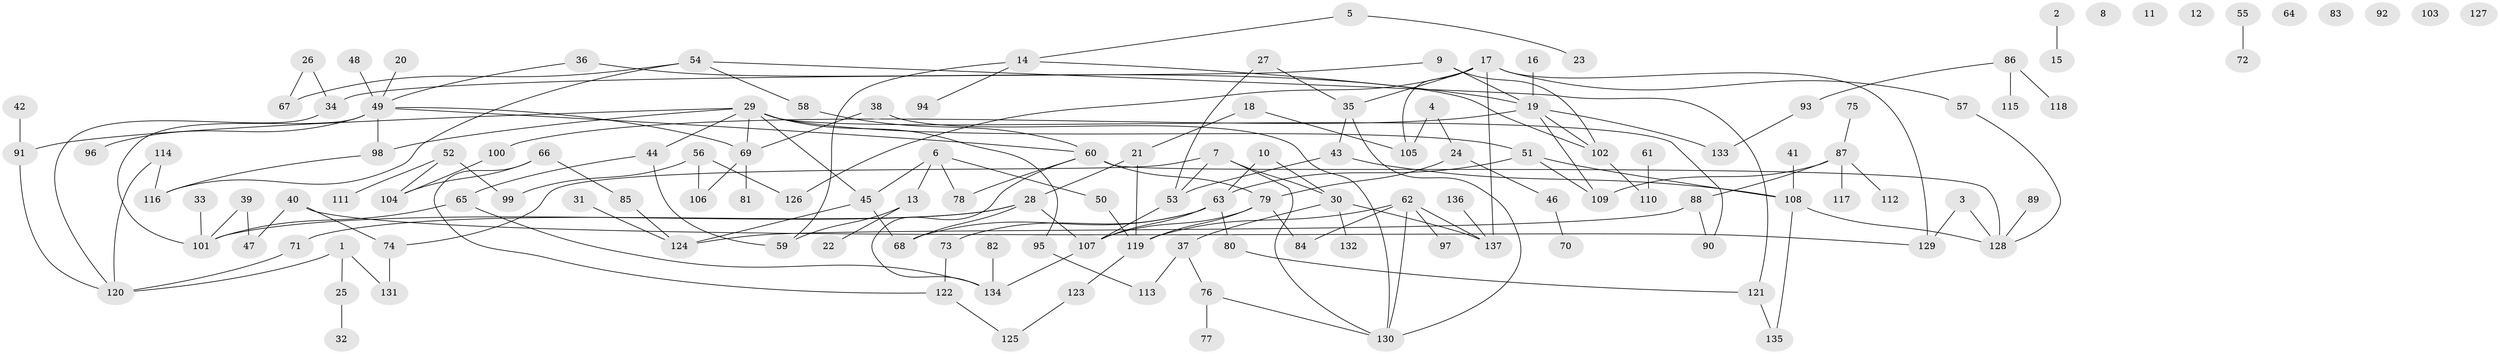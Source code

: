 // Generated by graph-tools (version 1.1) at 2025/49/03/09/25 03:49:05]
// undirected, 137 vertices, 174 edges
graph export_dot {
graph [start="1"]
  node [color=gray90,style=filled];
  1;
  2;
  3;
  4;
  5;
  6;
  7;
  8;
  9;
  10;
  11;
  12;
  13;
  14;
  15;
  16;
  17;
  18;
  19;
  20;
  21;
  22;
  23;
  24;
  25;
  26;
  27;
  28;
  29;
  30;
  31;
  32;
  33;
  34;
  35;
  36;
  37;
  38;
  39;
  40;
  41;
  42;
  43;
  44;
  45;
  46;
  47;
  48;
  49;
  50;
  51;
  52;
  53;
  54;
  55;
  56;
  57;
  58;
  59;
  60;
  61;
  62;
  63;
  64;
  65;
  66;
  67;
  68;
  69;
  70;
  71;
  72;
  73;
  74;
  75;
  76;
  77;
  78;
  79;
  80;
  81;
  82;
  83;
  84;
  85;
  86;
  87;
  88;
  89;
  90;
  91;
  92;
  93;
  94;
  95;
  96;
  97;
  98;
  99;
  100;
  101;
  102;
  103;
  104;
  105;
  106;
  107;
  108;
  109;
  110;
  111;
  112;
  113;
  114;
  115;
  116;
  117;
  118;
  119;
  120;
  121;
  122;
  123;
  124;
  125;
  126;
  127;
  128;
  129;
  130;
  131;
  132;
  133;
  134;
  135;
  136;
  137;
  1 -- 25;
  1 -- 120;
  1 -- 131;
  2 -- 15;
  3 -- 128;
  3 -- 129;
  4 -- 24;
  4 -- 105;
  5 -- 14;
  5 -- 23;
  6 -- 13;
  6 -- 45;
  6 -- 50;
  6 -- 78;
  7 -- 30;
  7 -- 53;
  7 -- 74;
  7 -- 130;
  9 -- 19;
  9 -- 34;
  9 -- 102;
  10 -- 30;
  10 -- 63;
  13 -- 22;
  13 -- 59;
  14 -- 19;
  14 -- 59;
  14 -- 94;
  16 -- 19;
  17 -- 35;
  17 -- 57;
  17 -- 105;
  17 -- 126;
  17 -- 129;
  17 -- 137;
  18 -- 21;
  18 -- 105;
  19 -- 100;
  19 -- 102;
  19 -- 109;
  19 -- 133;
  20 -- 49;
  21 -- 28;
  21 -- 119;
  24 -- 46;
  24 -- 79;
  25 -- 32;
  26 -- 34;
  26 -- 67;
  27 -- 35;
  27 -- 53;
  28 -- 68;
  28 -- 71;
  28 -- 101;
  28 -- 107;
  29 -- 44;
  29 -- 45;
  29 -- 51;
  29 -- 69;
  29 -- 90;
  29 -- 91;
  29 -- 95;
  29 -- 98;
  30 -- 37;
  30 -- 132;
  30 -- 137;
  31 -- 124;
  33 -- 101;
  34 -- 120;
  35 -- 43;
  35 -- 130;
  36 -- 49;
  36 -- 102;
  37 -- 76;
  37 -- 113;
  38 -- 69;
  38 -- 130;
  39 -- 47;
  39 -- 101;
  40 -- 47;
  40 -- 74;
  40 -- 129;
  41 -- 108;
  42 -- 91;
  43 -- 53;
  43 -- 108;
  44 -- 59;
  44 -- 65;
  45 -- 68;
  45 -- 124;
  46 -- 70;
  48 -- 49;
  49 -- 60;
  49 -- 69;
  49 -- 96;
  49 -- 98;
  49 -- 101;
  50 -- 119;
  51 -- 63;
  51 -- 108;
  51 -- 109;
  52 -- 99;
  52 -- 104;
  52 -- 111;
  53 -- 107;
  54 -- 58;
  54 -- 67;
  54 -- 116;
  54 -- 121;
  55 -- 72;
  56 -- 99;
  56 -- 106;
  56 -- 126;
  57 -- 128;
  58 -- 60;
  60 -- 78;
  60 -- 79;
  60 -- 128;
  60 -- 134;
  61 -- 110;
  62 -- 84;
  62 -- 97;
  62 -- 119;
  62 -- 130;
  62 -- 137;
  63 -- 68;
  63 -- 73;
  63 -- 80;
  63 -- 107;
  65 -- 101;
  65 -- 134;
  66 -- 85;
  66 -- 104;
  66 -- 122;
  69 -- 81;
  69 -- 106;
  71 -- 120;
  73 -- 122;
  74 -- 131;
  75 -- 87;
  76 -- 77;
  76 -- 130;
  79 -- 84;
  79 -- 107;
  79 -- 119;
  80 -- 121;
  82 -- 134;
  85 -- 124;
  86 -- 93;
  86 -- 115;
  86 -- 118;
  87 -- 88;
  87 -- 109;
  87 -- 112;
  87 -- 117;
  88 -- 90;
  88 -- 124;
  89 -- 128;
  91 -- 120;
  93 -- 133;
  95 -- 113;
  98 -- 116;
  100 -- 104;
  102 -- 110;
  107 -- 134;
  108 -- 128;
  108 -- 135;
  114 -- 116;
  114 -- 120;
  119 -- 123;
  121 -- 135;
  122 -- 125;
  123 -- 125;
  136 -- 137;
}
